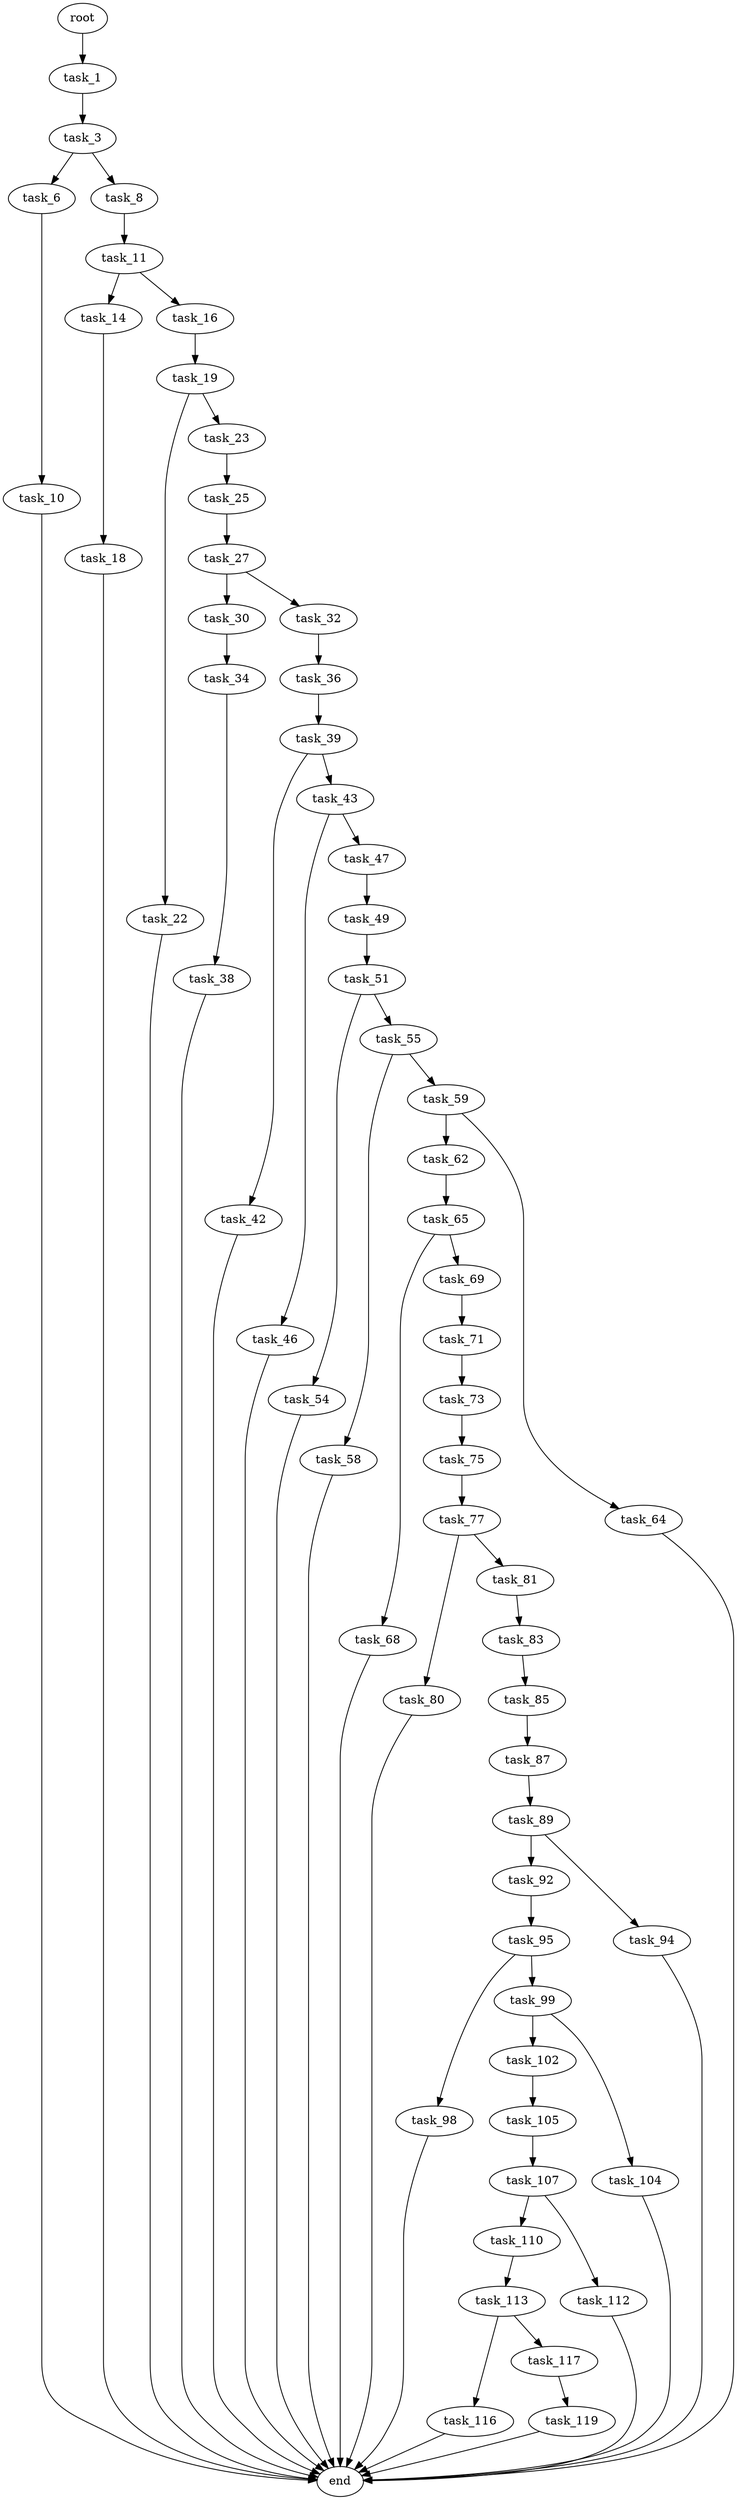 digraph G {
  root [size="0.000000"];
  task_1 [size="1026117579.000000"];
  task_3 [size="782757789696.000000"];
  task_6 [size="17673983402.000000"];
  task_8 [size="19844909952.000000"];
  task_10 [size="68719476736.000000"];
  task_11 [size="1073741824000.000000"];
  task_14 [size="3990708306.000000"];
  task_16 [size="100042518881.000000"];
  task_18 [size="87178488693.000000"];
  task_19 [size="2767526724.000000"];
  task_22 [size="47955443406.000000"];
  task_23 [size="28991029248.000000"];
  task_25 [size="419558676482.000000"];
  task_27 [size="2162551137.000000"];
  task_30 [size="1160296754013.000000"];
  task_32 [size="8063697135.000000"];
  task_34 [size="368293445632.000000"];
  task_36 [size="8346719308.000000"];
  task_38 [size="155832749068.000000"];
  task_39 [size="22335560225.000000"];
  task_42 [size="175904835627.000000"];
  task_43 [size="782757789696.000000"];
  task_46 [size="87459267731.000000"];
  task_47 [size="8242206745.000000"];
  task_49 [size="4530854957.000000"];
  task_51 [size="89812976714.000000"];
  task_54 [size="108632281910.000000"];
  task_55 [size="8764730018.000000"];
  task_58 [size="448950341371.000000"];
  task_59 [size="152733531175.000000"];
  task_62 [size="18684123345.000000"];
  task_64 [size="7921431143.000000"];
  task_65 [size="1073741824000.000000"];
  task_68 [size="8414486105.000000"];
  task_69 [size="68625774816.000000"];
  task_71 [size="368293445632.000000"];
  task_73 [size="15394634825.000000"];
  task_75 [size="368293445632.000000"];
  task_77 [size="28991029248.000000"];
  task_80 [size="252028098251.000000"];
  task_81 [size="1715509547.000000"];
  task_83 [size="29123730735.000000"];
  task_85 [size="231928233984.000000"];
  task_87 [size="222638579433.000000"];
  task_89 [size="562595497042.000000"];
  task_92 [size="8517337417.000000"];
  task_94 [size="28773817475.000000"];
  task_95 [size="1516441730.000000"];
  task_98 [size="1073741824000.000000"];
  task_99 [size="368293445632.000000"];
  task_102 [size="782757789696.000000"];
  task_104 [size="782757789696.000000"];
  task_105 [size="21007459845.000000"];
  task_107 [size="261267625152.000000"];
  task_110 [size="280490731025.000000"];
  task_112 [size="19774651461.000000"];
  task_113 [size="293417365462.000000"];
  task_116 [size="782757789696.000000"];
  task_117 [size="134217728000.000000"];
  task_119 [size="1625824553.000000"];
  end [size="0.000000"];

  root -> task_1 [size="1.000000"];
  task_1 -> task_3 [size="33554432.000000"];
  task_3 -> task_6 [size="679477248.000000"];
  task_3 -> task_8 [size="679477248.000000"];
  task_6 -> task_10 [size="301989888.000000"];
  task_8 -> task_11 [size="411041792.000000"];
  task_10 -> end [size="1.000000"];
  task_11 -> task_14 [size="838860800.000000"];
  task_11 -> task_16 [size="838860800.000000"];
  task_14 -> task_18 [size="209715200.000000"];
  task_16 -> task_19 [size="411041792.000000"];
  task_18 -> end [size="1.000000"];
  task_19 -> task_22 [size="75497472.000000"];
  task_19 -> task_23 [size="75497472.000000"];
  task_22 -> end [size="1.000000"];
  task_23 -> task_25 [size="75497472.000000"];
  task_25 -> task_27 [size="301989888.000000"];
  task_27 -> task_30 [size="75497472.000000"];
  task_27 -> task_32 [size="75497472.000000"];
  task_30 -> task_34 [size="838860800.000000"];
  task_32 -> task_36 [size="134217728.000000"];
  task_34 -> task_38 [size="411041792.000000"];
  task_36 -> task_39 [size="134217728.000000"];
  task_38 -> end [size="1.000000"];
  task_39 -> task_42 [size="838860800.000000"];
  task_39 -> task_43 [size="838860800.000000"];
  task_42 -> end [size="1.000000"];
  task_43 -> task_46 [size="679477248.000000"];
  task_43 -> task_47 [size="679477248.000000"];
  task_46 -> end [size="1.000000"];
  task_47 -> task_49 [size="536870912.000000"];
  task_49 -> task_51 [size="75497472.000000"];
  task_51 -> task_54 [size="209715200.000000"];
  task_51 -> task_55 [size="209715200.000000"];
  task_54 -> end [size="1.000000"];
  task_55 -> task_58 [size="209715200.000000"];
  task_55 -> task_59 [size="209715200.000000"];
  task_58 -> end [size="1.000000"];
  task_59 -> task_62 [size="411041792.000000"];
  task_59 -> task_64 [size="411041792.000000"];
  task_62 -> task_65 [size="679477248.000000"];
  task_64 -> end [size="1.000000"];
  task_65 -> task_68 [size="838860800.000000"];
  task_65 -> task_69 [size="838860800.000000"];
  task_68 -> end [size="1.000000"];
  task_69 -> task_71 [size="209715200.000000"];
  task_71 -> task_73 [size="411041792.000000"];
  task_73 -> task_75 [size="679477248.000000"];
  task_75 -> task_77 [size="411041792.000000"];
  task_77 -> task_80 [size="75497472.000000"];
  task_77 -> task_81 [size="75497472.000000"];
  task_80 -> end [size="1.000000"];
  task_81 -> task_83 [size="75497472.000000"];
  task_83 -> task_85 [size="33554432.000000"];
  task_85 -> task_87 [size="301989888.000000"];
  task_87 -> task_89 [size="301989888.000000"];
  task_89 -> task_92 [size="411041792.000000"];
  task_89 -> task_94 [size="411041792.000000"];
  task_92 -> task_95 [size="209715200.000000"];
  task_94 -> end [size="1.000000"];
  task_95 -> task_98 [size="75497472.000000"];
  task_95 -> task_99 [size="75497472.000000"];
  task_98 -> end [size="1.000000"];
  task_99 -> task_102 [size="411041792.000000"];
  task_99 -> task_104 [size="411041792.000000"];
  task_102 -> task_105 [size="679477248.000000"];
  task_104 -> end [size="1.000000"];
  task_105 -> task_107 [size="33554432.000000"];
  task_107 -> task_110 [size="209715200.000000"];
  task_107 -> task_112 [size="209715200.000000"];
  task_110 -> task_113 [size="411041792.000000"];
  task_112 -> end [size="1.000000"];
  task_113 -> task_116 [size="411041792.000000"];
  task_113 -> task_117 [size="411041792.000000"];
  task_116 -> end [size="1.000000"];
  task_117 -> task_119 [size="209715200.000000"];
  task_119 -> end [size="1.000000"];
}
